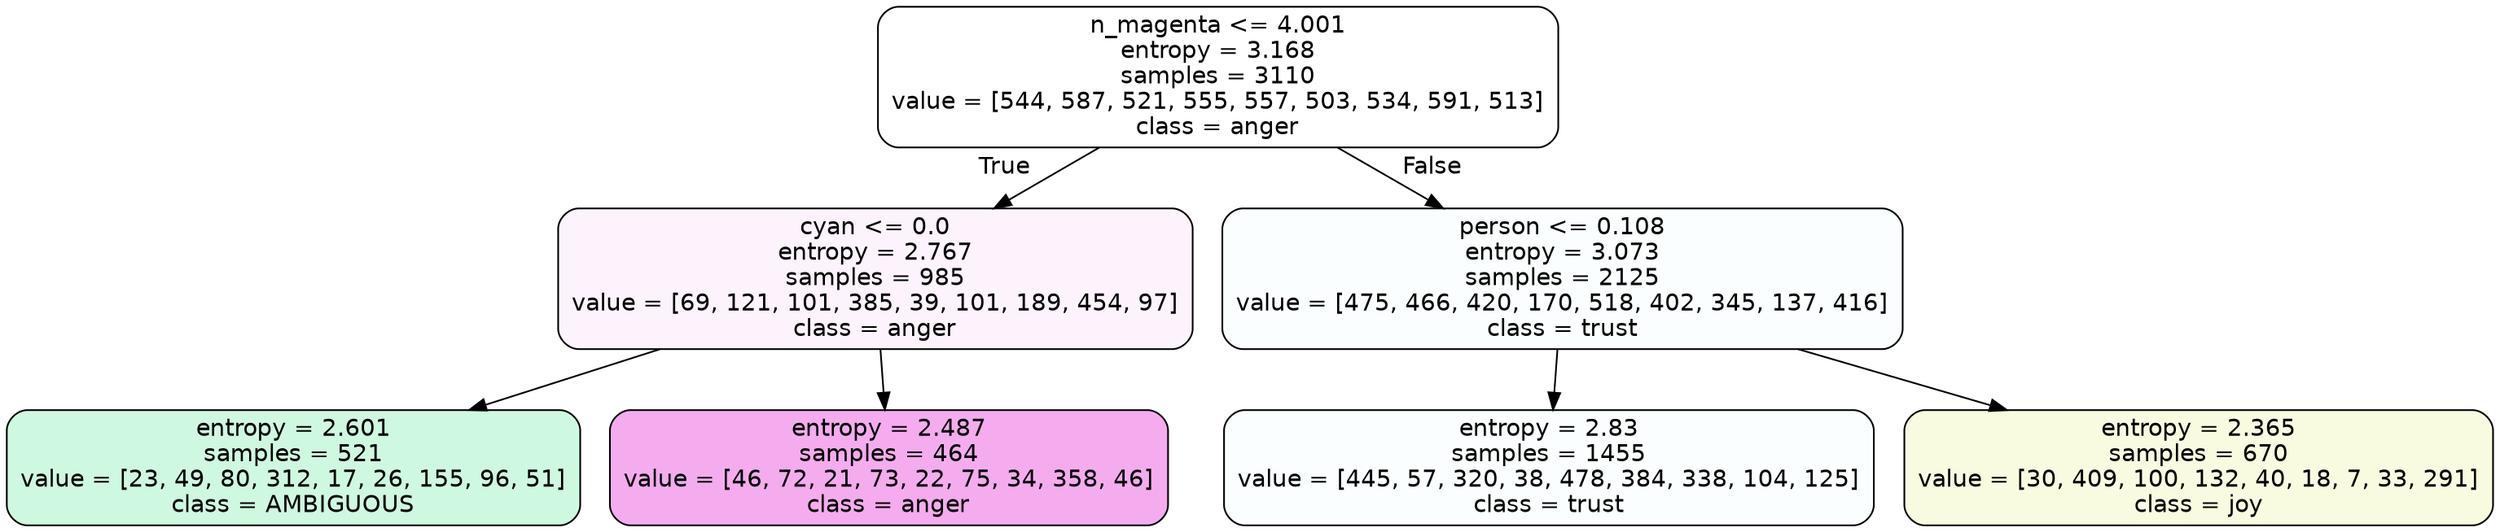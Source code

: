 digraph Tree {
node [shape=box, style="filled, rounded", color="black", fontname=helvetica] ;
edge [fontname=helvetica] ;
0 [label="n_magenta <= 4.001\nentropy = 3.168\nsamples = 3110\nvalue = [544, 587, 521, 555, 557, 503, 534, 591, 513]\nclass = anger", fillcolor="#e539d700"] ;
1 [label="cyan <= 0.0\nentropy = 2.767\nsamples = 985\nvalue = [69, 121, 101, 385, 39, 101, 189, 454, 97]\nclass = anger", fillcolor="#e539d70f"] ;
0 -> 1 [labeldistance=2.5, labelangle=45, headlabel="True"] ;
2 [label="entropy = 2.601\nsamples = 521\nvalue = [23, 49, 80, 312, 17, 26, 155, 96, 51]\nclass = AMBIGUOUS", fillcolor="#39e5813d"] ;
1 -> 2 ;
3 [label="entropy = 2.487\nsamples = 464\nvalue = [46, 72, 21, 73, 22, 75, 34, 358, 46]\nclass = anger", fillcolor="#e539d76b"] ;
1 -> 3 ;
4 [label="person <= 0.108\nentropy = 3.073\nsamples = 2125\nvalue = [475, 466, 420, 170, 518, 402, 345, 137, 416]\nclass = trust", fillcolor="#39d7e504"] ;
0 -> 4 [labeldistance=2.5, labelangle=-45, headlabel="False"] ;
5 [label="entropy = 2.83\nsamples = 1455\nvalue = [445, 57, 320, 38, 478, 384, 338, 104, 125]\nclass = trust", fillcolor="#39d7e505"] ;
4 -> 5 ;
6 [label="entropy = 2.365\nsamples = 670\nvalue = [30, 409, 100, 132, 40, 18, 7, 33, 291]\nclass = joy", fillcolor="#d7e53927"] ;
4 -> 6 ;
}